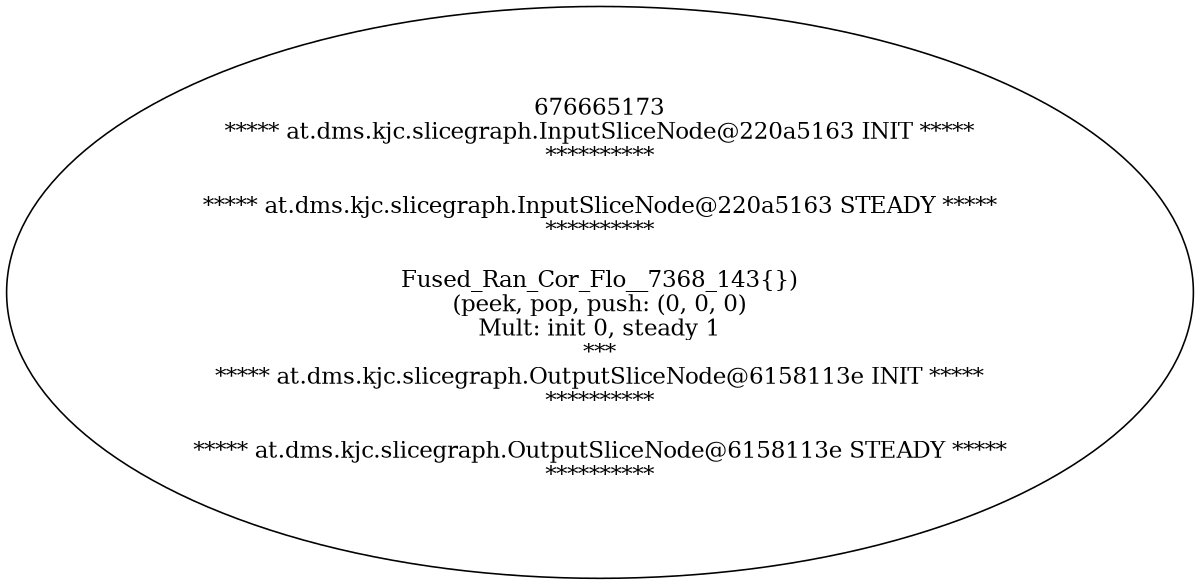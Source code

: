 digraph Flattend {
size = "8, 10.5";
676665173 [ label="676665173\n***** at.dms.kjc.slicegraph.InputSliceNode@220a5163 INIT *****\n**********\n\n***** at.dms.kjc.slicegraph.InputSliceNode@220a5163 STEADY *****\n**********\n\nFused_Ran_Cor_Flo__7368_143{})\n(peek, pop, push: (0, 0, 0)\nMult: init 0, steady 1\n *** \n***** at.dms.kjc.slicegraph.OutputSliceNode@6158113e INIT *****\n**********\n\n***** at.dms.kjc.slicegraph.OutputSliceNode@6158113e STEADY *****\n**********\n" ];
}
